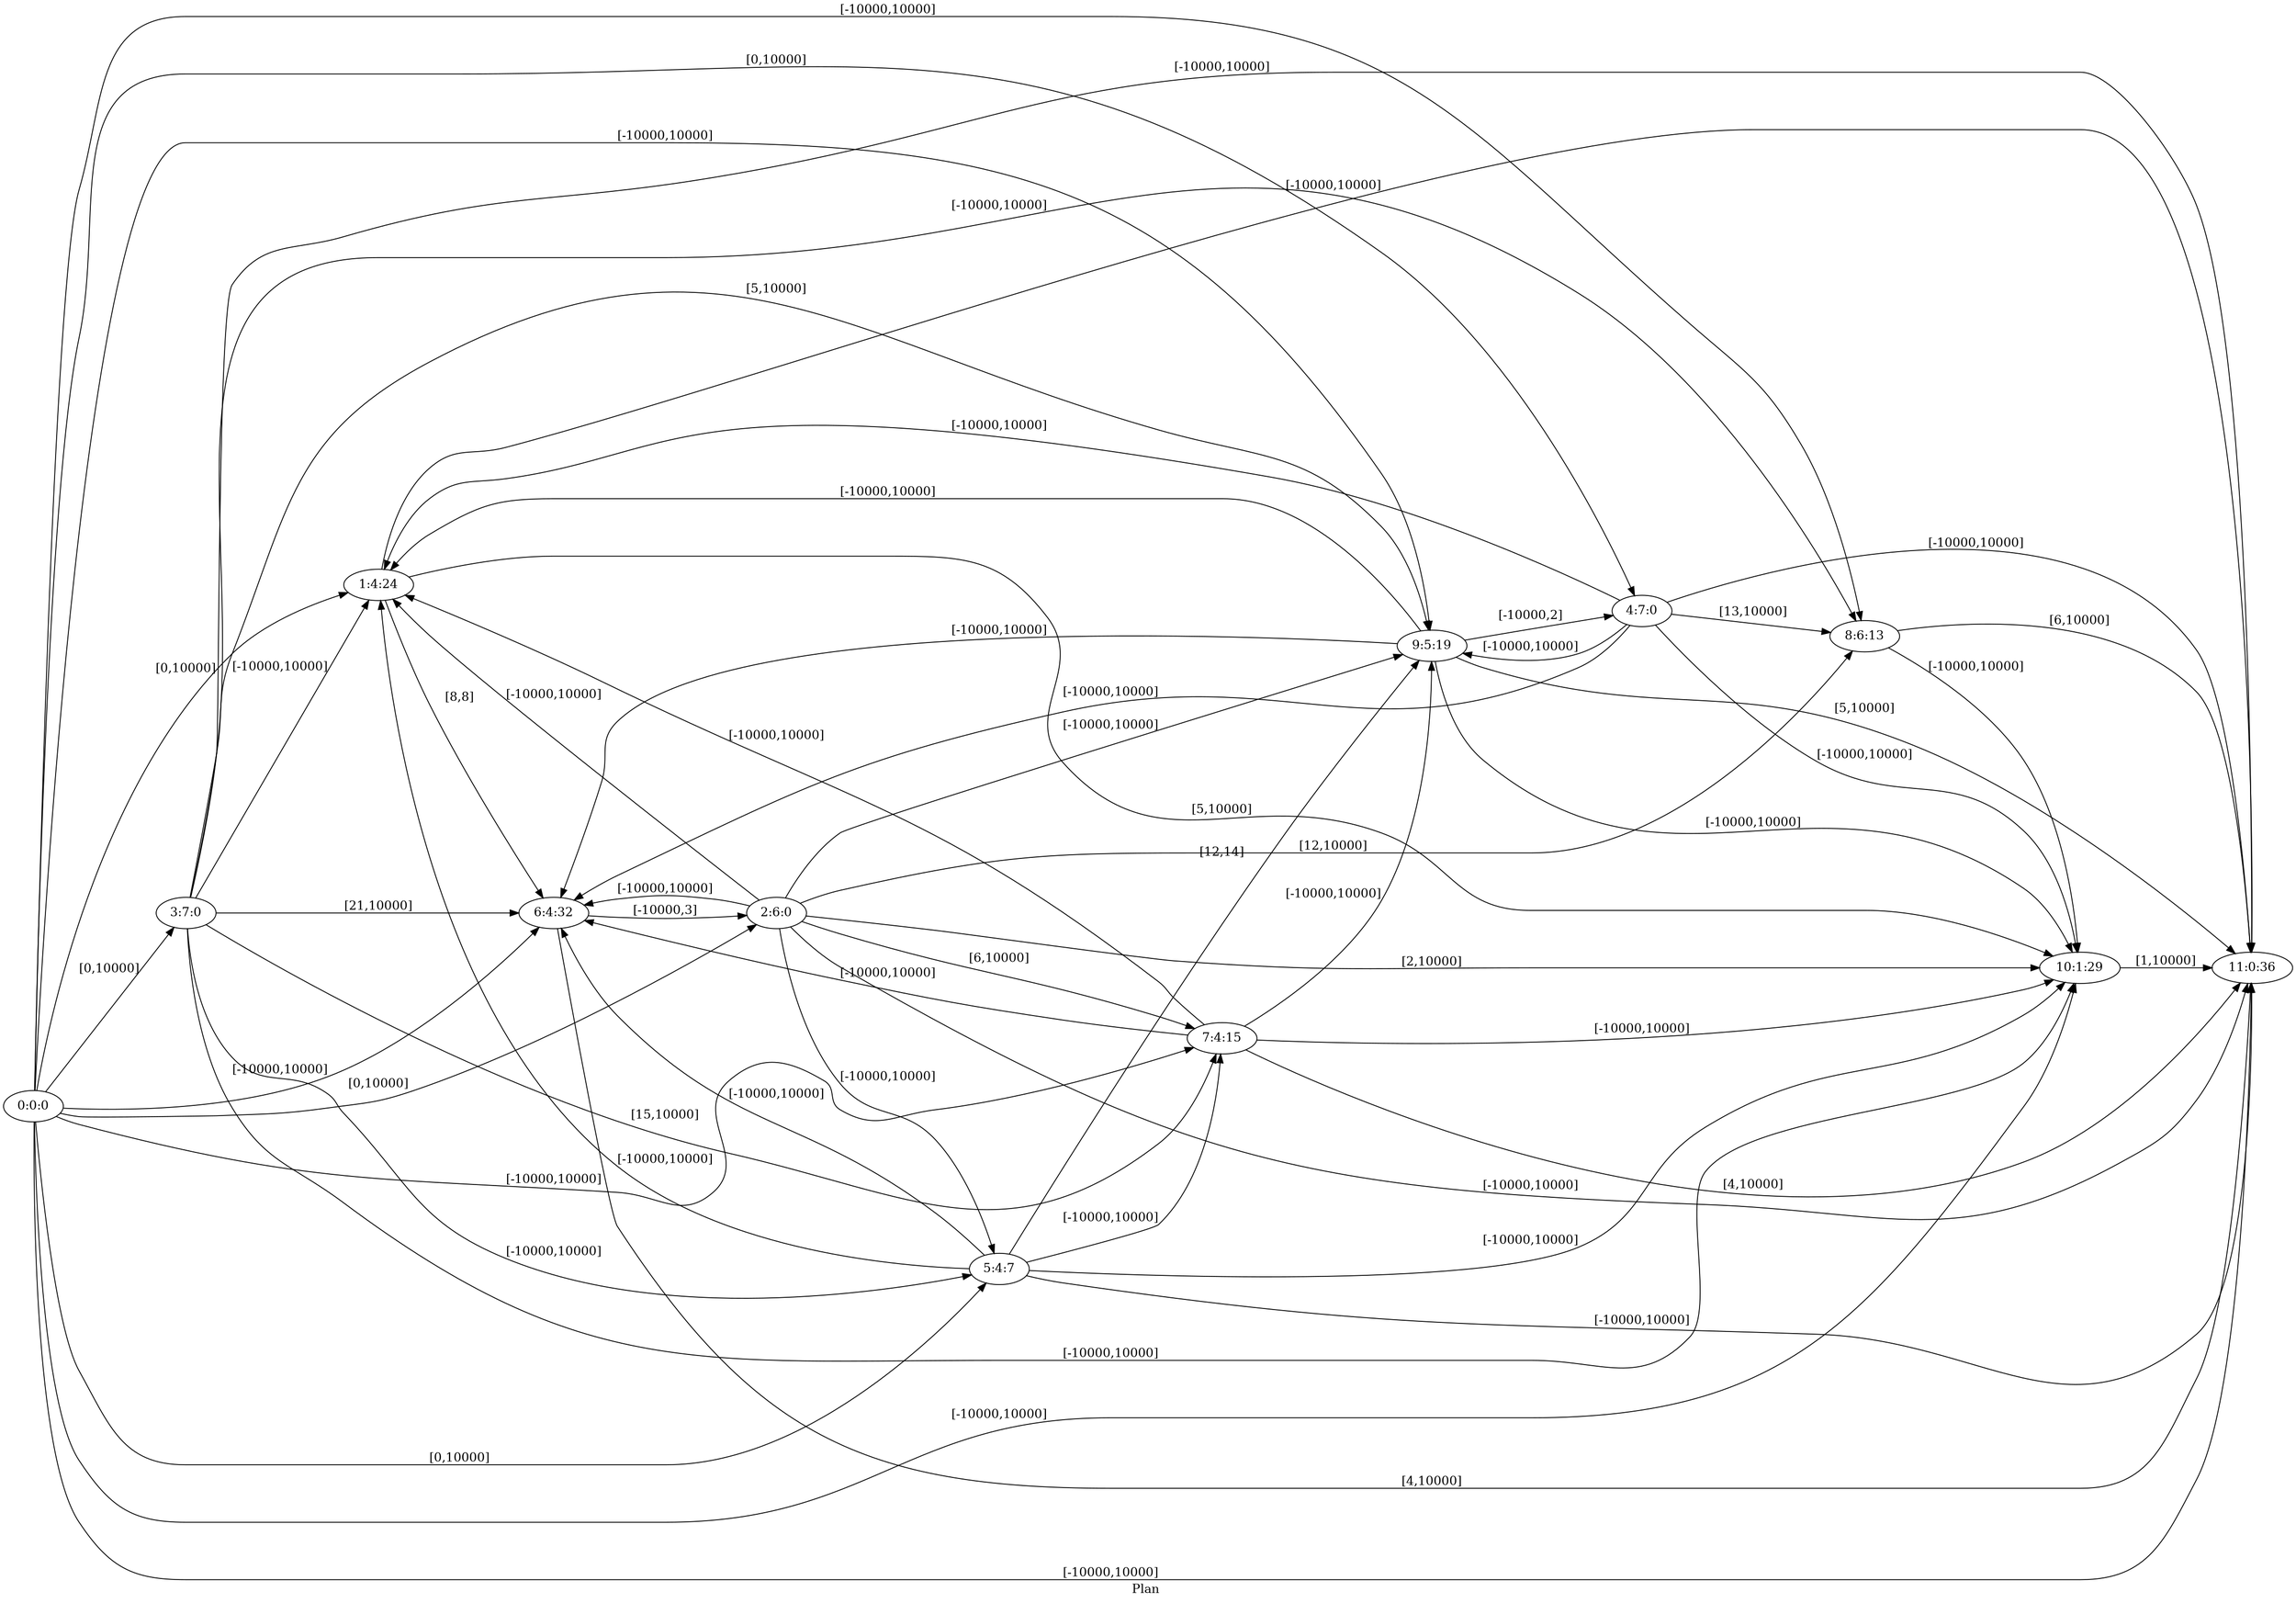 digraph G {
 rankdir = LR;
 nodesep = .45; 
 size = 30;
label="Plan ";
 fldt = 0.867991;
"0:0:0"->"1:4:24"[ label = "[0,10000]"];
"0:0:0"->"2:6:0"[ label = "[0,10000]"];
"0:0:0"->"3:7:0"[ label = "[0,10000]"];
"0:0:0"->"4:7:0"[ label = "[0,10000]"];
"0:0:0"->"5:4:7"[ label = "[0,10000]"];
"0:0:0"->"6:4:32"[ label = "[-10000,10000]"];
"0:0:0"->"7:4:15"[ label = "[-10000,10000]"];
"0:0:0"->"8:6:13"[ label = "[-10000,10000]"];
"0:0:0"->"9:5:19"[ label = "[-10000,10000]"];
"0:0:0"->"10:1:29"[ label = "[-10000,10000]"];
"0:0:0"->"11:0:36"[ label = "[-10000,10000]"];
"1:4:24"->"6:4:32"[ label = "[8,8]"];
"1:4:24"->"10:1:29"[ label = "[5,10000]"];
"1:4:24"->"11:0:36"[ label = "[-10000,10000]"];
"2:6:0"->"1:4:24"[ label = "[-10000,10000]"];
"2:6:0"->"5:4:7"[ label = "[-10000,10000]"];
"2:6:0"->"6:4:32"[ label = "[-10000,10000]"];
"2:6:0"->"7:4:15"[ label = "[6,10000]"];
"2:6:0"->"8:6:13"[ label = "[12,10000]"];
"2:6:0"->"9:5:19"[ label = "[-10000,10000]"];
"2:6:0"->"10:1:29"[ label = "[2,10000]"];
"2:6:0"->"11:0:36"[ label = "[-10000,10000]"];
"3:7:0"->"1:4:24"[ label = "[-10000,10000]"];
"3:7:0"->"5:4:7"[ label = "[-10000,10000]"];
"3:7:0"->"6:4:32"[ label = "[21,10000]"];
"3:7:0"->"7:4:15"[ label = "[15,10000]"];
"3:7:0"->"8:6:13"[ label = "[-10000,10000]"];
"3:7:0"->"9:5:19"[ label = "[5,10000]"];
"3:7:0"->"10:1:29"[ label = "[-10000,10000]"];
"3:7:0"->"11:0:36"[ label = "[-10000,10000]"];
"4:7:0"->"1:4:24"[ label = "[-10000,10000]"];
"4:7:0"->"6:4:32"[ label = "[-10000,10000]"];
"4:7:0"->"8:6:13"[ label = "[13,10000]"];
"4:7:0"->"9:5:19"[ label = "[-10000,10000]"];
"4:7:0"->"10:1:29"[ label = "[-10000,10000]"];
"4:7:0"->"11:0:36"[ label = "[-10000,10000]"];
"5:4:7"->"1:4:24"[ label = "[-10000,10000]"];
"5:4:7"->"6:4:32"[ label = "[-10000,10000]"];
"5:4:7"->"7:4:15"[ label = "[-10000,10000]"];
"5:4:7"->"9:5:19"[ label = "[12,14]"];
"5:4:7"->"10:1:29"[ label = "[-10000,10000]"];
"5:4:7"->"11:0:36"[ label = "[-10000,10000]"];
"6:4:32"->"2:6:0"[ label = "[-10000,3]"];
"6:4:32"->"11:0:36"[ label = "[4,10000]"];
"7:4:15"->"1:4:24"[ label = "[-10000,10000]"];
"7:4:15"->"6:4:32"[ label = "[-10000,10000]"];
"7:4:15"->"9:5:19"[ label = "[-10000,10000]"];
"7:4:15"->"10:1:29"[ label = "[-10000,10000]"];
"7:4:15"->"11:0:36"[ label = "[4,10000]"];
"8:6:13"->"10:1:29"[ label = "[-10000,10000]"];
"8:6:13"->"11:0:36"[ label = "[6,10000]"];
"9:5:19"->"1:4:24"[ label = "[-10000,10000]"];
"9:5:19"->"4:7:0"[ label = "[-10000,2]"];
"9:5:19"->"6:4:32"[ label = "[-10000,10000]"];
"9:5:19"->"10:1:29"[ label = "[-10000,10000]"];
"9:5:19"->"11:0:36"[ label = "[5,10000]"];
"10:1:29"->"11:0:36"[ label = "[1,10000]"];
}
